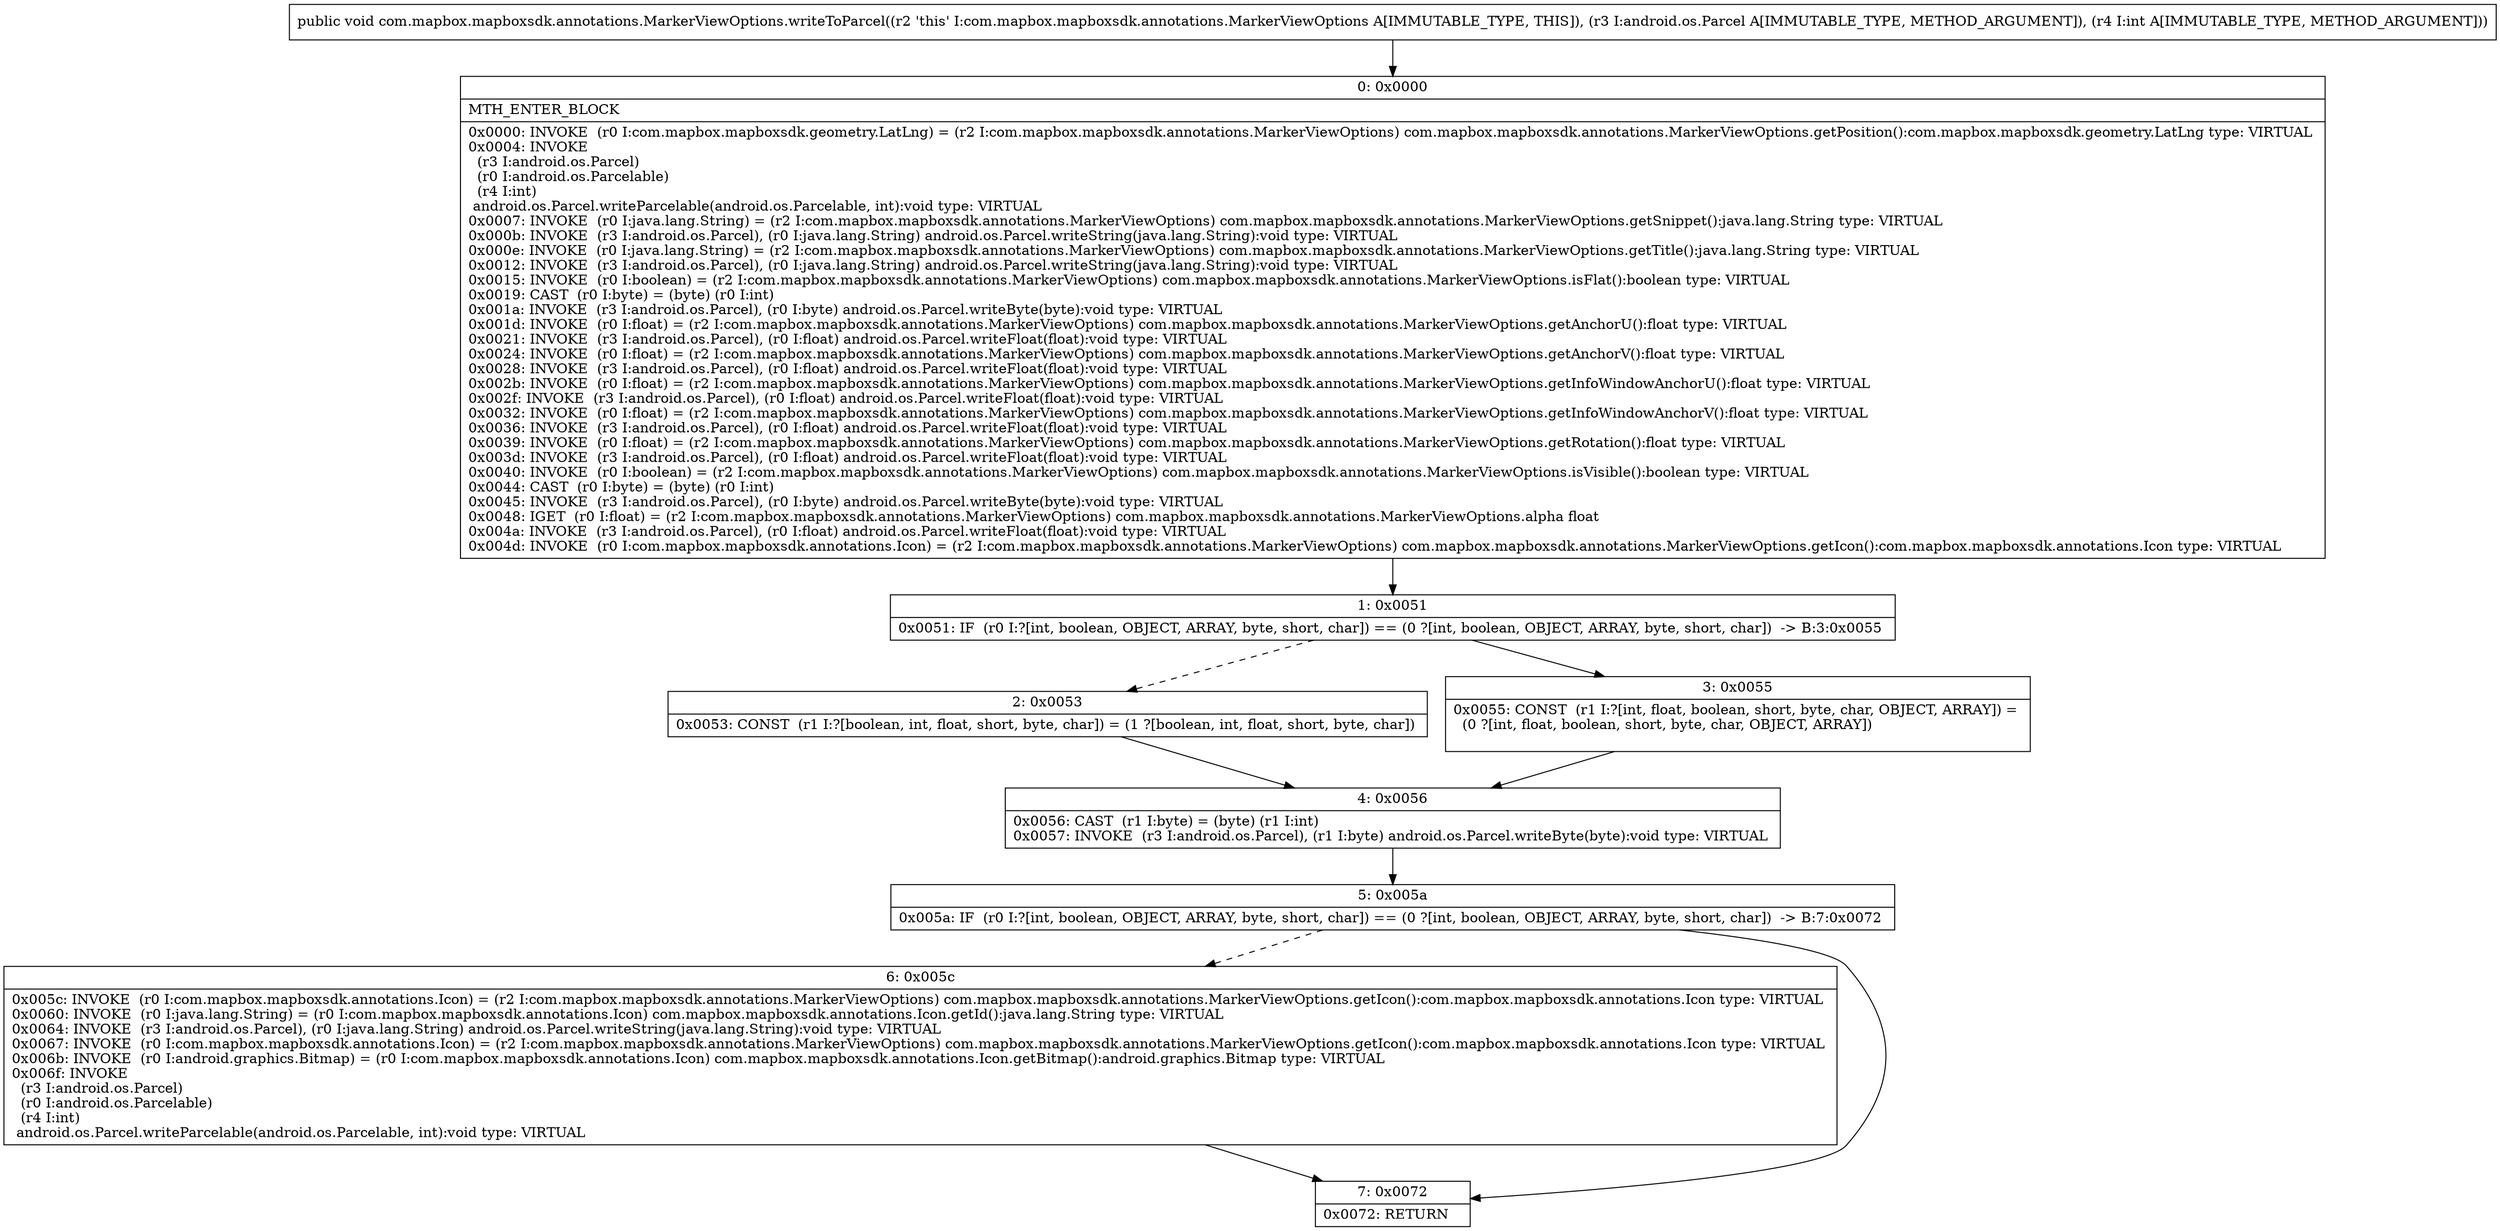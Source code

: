 digraph "CFG forcom.mapbox.mapboxsdk.annotations.MarkerViewOptions.writeToParcel(Landroid\/os\/Parcel;I)V" {
Node_0 [shape=record,label="{0\:\ 0x0000|MTH_ENTER_BLOCK\l|0x0000: INVOKE  (r0 I:com.mapbox.mapboxsdk.geometry.LatLng) = (r2 I:com.mapbox.mapboxsdk.annotations.MarkerViewOptions) com.mapbox.mapboxsdk.annotations.MarkerViewOptions.getPosition():com.mapbox.mapboxsdk.geometry.LatLng type: VIRTUAL \l0x0004: INVOKE  \l  (r3 I:android.os.Parcel)\l  (r0 I:android.os.Parcelable)\l  (r4 I:int)\l android.os.Parcel.writeParcelable(android.os.Parcelable, int):void type: VIRTUAL \l0x0007: INVOKE  (r0 I:java.lang.String) = (r2 I:com.mapbox.mapboxsdk.annotations.MarkerViewOptions) com.mapbox.mapboxsdk.annotations.MarkerViewOptions.getSnippet():java.lang.String type: VIRTUAL \l0x000b: INVOKE  (r3 I:android.os.Parcel), (r0 I:java.lang.String) android.os.Parcel.writeString(java.lang.String):void type: VIRTUAL \l0x000e: INVOKE  (r0 I:java.lang.String) = (r2 I:com.mapbox.mapboxsdk.annotations.MarkerViewOptions) com.mapbox.mapboxsdk.annotations.MarkerViewOptions.getTitle():java.lang.String type: VIRTUAL \l0x0012: INVOKE  (r3 I:android.os.Parcel), (r0 I:java.lang.String) android.os.Parcel.writeString(java.lang.String):void type: VIRTUAL \l0x0015: INVOKE  (r0 I:boolean) = (r2 I:com.mapbox.mapboxsdk.annotations.MarkerViewOptions) com.mapbox.mapboxsdk.annotations.MarkerViewOptions.isFlat():boolean type: VIRTUAL \l0x0019: CAST  (r0 I:byte) = (byte) (r0 I:int) \l0x001a: INVOKE  (r3 I:android.os.Parcel), (r0 I:byte) android.os.Parcel.writeByte(byte):void type: VIRTUAL \l0x001d: INVOKE  (r0 I:float) = (r2 I:com.mapbox.mapboxsdk.annotations.MarkerViewOptions) com.mapbox.mapboxsdk.annotations.MarkerViewOptions.getAnchorU():float type: VIRTUAL \l0x0021: INVOKE  (r3 I:android.os.Parcel), (r0 I:float) android.os.Parcel.writeFloat(float):void type: VIRTUAL \l0x0024: INVOKE  (r0 I:float) = (r2 I:com.mapbox.mapboxsdk.annotations.MarkerViewOptions) com.mapbox.mapboxsdk.annotations.MarkerViewOptions.getAnchorV():float type: VIRTUAL \l0x0028: INVOKE  (r3 I:android.os.Parcel), (r0 I:float) android.os.Parcel.writeFloat(float):void type: VIRTUAL \l0x002b: INVOKE  (r0 I:float) = (r2 I:com.mapbox.mapboxsdk.annotations.MarkerViewOptions) com.mapbox.mapboxsdk.annotations.MarkerViewOptions.getInfoWindowAnchorU():float type: VIRTUAL \l0x002f: INVOKE  (r3 I:android.os.Parcel), (r0 I:float) android.os.Parcel.writeFloat(float):void type: VIRTUAL \l0x0032: INVOKE  (r0 I:float) = (r2 I:com.mapbox.mapboxsdk.annotations.MarkerViewOptions) com.mapbox.mapboxsdk.annotations.MarkerViewOptions.getInfoWindowAnchorV():float type: VIRTUAL \l0x0036: INVOKE  (r3 I:android.os.Parcel), (r0 I:float) android.os.Parcel.writeFloat(float):void type: VIRTUAL \l0x0039: INVOKE  (r0 I:float) = (r2 I:com.mapbox.mapboxsdk.annotations.MarkerViewOptions) com.mapbox.mapboxsdk.annotations.MarkerViewOptions.getRotation():float type: VIRTUAL \l0x003d: INVOKE  (r3 I:android.os.Parcel), (r0 I:float) android.os.Parcel.writeFloat(float):void type: VIRTUAL \l0x0040: INVOKE  (r0 I:boolean) = (r2 I:com.mapbox.mapboxsdk.annotations.MarkerViewOptions) com.mapbox.mapboxsdk.annotations.MarkerViewOptions.isVisible():boolean type: VIRTUAL \l0x0044: CAST  (r0 I:byte) = (byte) (r0 I:int) \l0x0045: INVOKE  (r3 I:android.os.Parcel), (r0 I:byte) android.os.Parcel.writeByte(byte):void type: VIRTUAL \l0x0048: IGET  (r0 I:float) = (r2 I:com.mapbox.mapboxsdk.annotations.MarkerViewOptions) com.mapbox.mapboxsdk.annotations.MarkerViewOptions.alpha float \l0x004a: INVOKE  (r3 I:android.os.Parcel), (r0 I:float) android.os.Parcel.writeFloat(float):void type: VIRTUAL \l0x004d: INVOKE  (r0 I:com.mapbox.mapboxsdk.annotations.Icon) = (r2 I:com.mapbox.mapboxsdk.annotations.MarkerViewOptions) com.mapbox.mapboxsdk.annotations.MarkerViewOptions.getIcon():com.mapbox.mapboxsdk.annotations.Icon type: VIRTUAL \l}"];
Node_1 [shape=record,label="{1\:\ 0x0051|0x0051: IF  (r0 I:?[int, boolean, OBJECT, ARRAY, byte, short, char]) == (0 ?[int, boolean, OBJECT, ARRAY, byte, short, char])  \-\> B:3:0x0055 \l}"];
Node_2 [shape=record,label="{2\:\ 0x0053|0x0053: CONST  (r1 I:?[boolean, int, float, short, byte, char]) = (1 ?[boolean, int, float, short, byte, char]) \l}"];
Node_3 [shape=record,label="{3\:\ 0x0055|0x0055: CONST  (r1 I:?[int, float, boolean, short, byte, char, OBJECT, ARRAY]) = \l  (0 ?[int, float, boolean, short, byte, char, OBJECT, ARRAY])\l \l}"];
Node_4 [shape=record,label="{4\:\ 0x0056|0x0056: CAST  (r1 I:byte) = (byte) (r1 I:int) \l0x0057: INVOKE  (r3 I:android.os.Parcel), (r1 I:byte) android.os.Parcel.writeByte(byte):void type: VIRTUAL \l}"];
Node_5 [shape=record,label="{5\:\ 0x005a|0x005a: IF  (r0 I:?[int, boolean, OBJECT, ARRAY, byte, short, char]) == (0 ?[int, boolean, OBJECT, ARRAY, byte, short, char])  \-\> B:7:0x0072 \l}"];
Node_6 [shape=record,label="{6\:\ 0x005c|0x005c: INVOKE  (r0 I:com.mapbox.mapboxsdk.annotations.Icon) = (r2 I:com.mapbox.mapboxsdk.annotations.MarkerViewOptions) com.mapbox.mapboxsdk.annotations.MarkerViewOptions.getIcon():com.mapbox.mapboxsdk.annotations.Icon type: VIRTUAL \l0x0060: INVOKE  (r0 I:java.lang.String) = (r0 I:com.mapbox.mapboxsdk.annotations.Icon) com.mapbox.mapboxsdk.annotations.Icon.getId():java.lang.String type: VIRTUAL \l0x0064: INVOKE  (r3 I:android.os.Parcel), (r0 I:java.lang.String) android.os.Parcel.writeString(java.lang.String):void type: VIRTUAL \l0x0067: INVOKE  (r0 I:com.mapbox.mapboxsdk.annotations.Icon) = (r2 I:com.mapbox.mapboxsdk.annotations.MarkerViewOptions) com.mapbox.mapboxsdk.annotations.MarkerViewOptions.getIcon():com.mapbox.mapboxsdk.annotations.Icon type: VIRTUAL \l0x006b: INVOKE  (r0 I:android.graphics.Bitmap) = (r0 I:com.mapbox.mapboxsdk.annotations.Icon) com.mapbox.mapboxsdk.annotations.Icon.getBitmap():android.graphics.Bitmap type: VIRTUAL \l0x006f: INVOKE  \l  (r3 I:android.os.Parcel)\l  (r0 I:android.os.Parcelable)\l  (r4 I:int)\l android.os.Parcel.writeParcelable(android.os.Parcelable, int):void type: VIRTUAL \l}"];
Node_7 [shape=record,label="{7\:\ 0x0072|0x0072: RETURN   \l}"];
MethodNode[shape=record,label="{public void com.mapbox.mapboxsdk.annotations.MarkerViewOptions.writeToParcel((r2 'this' I:com.mapbox.mapboxsdk.annotations.MarkerViewOptions A[IMMUTABLE_TYPE, THIS]), (r3 I:android.os.Parcel A[IMMUTABLE_TYPE, METHOD_ARGUMENT]), (r4 I:int A[IMMUTABLE_TYPE, METHOD_ARGUMENT])) }"];
MethodNode -> Node_0;
Node_0 -> Node_1;
Node_1 -> Node_2[style=dashed];
Node_1 -> Node_3;
Node_2 -> Node_4;
Node_3 -> Node_4;
Node_4 -> Node_5;
Node_5 -> Node_6[style=dashed];
Node_5 -> Node_7;
Node_6 -> Node_7;
}

